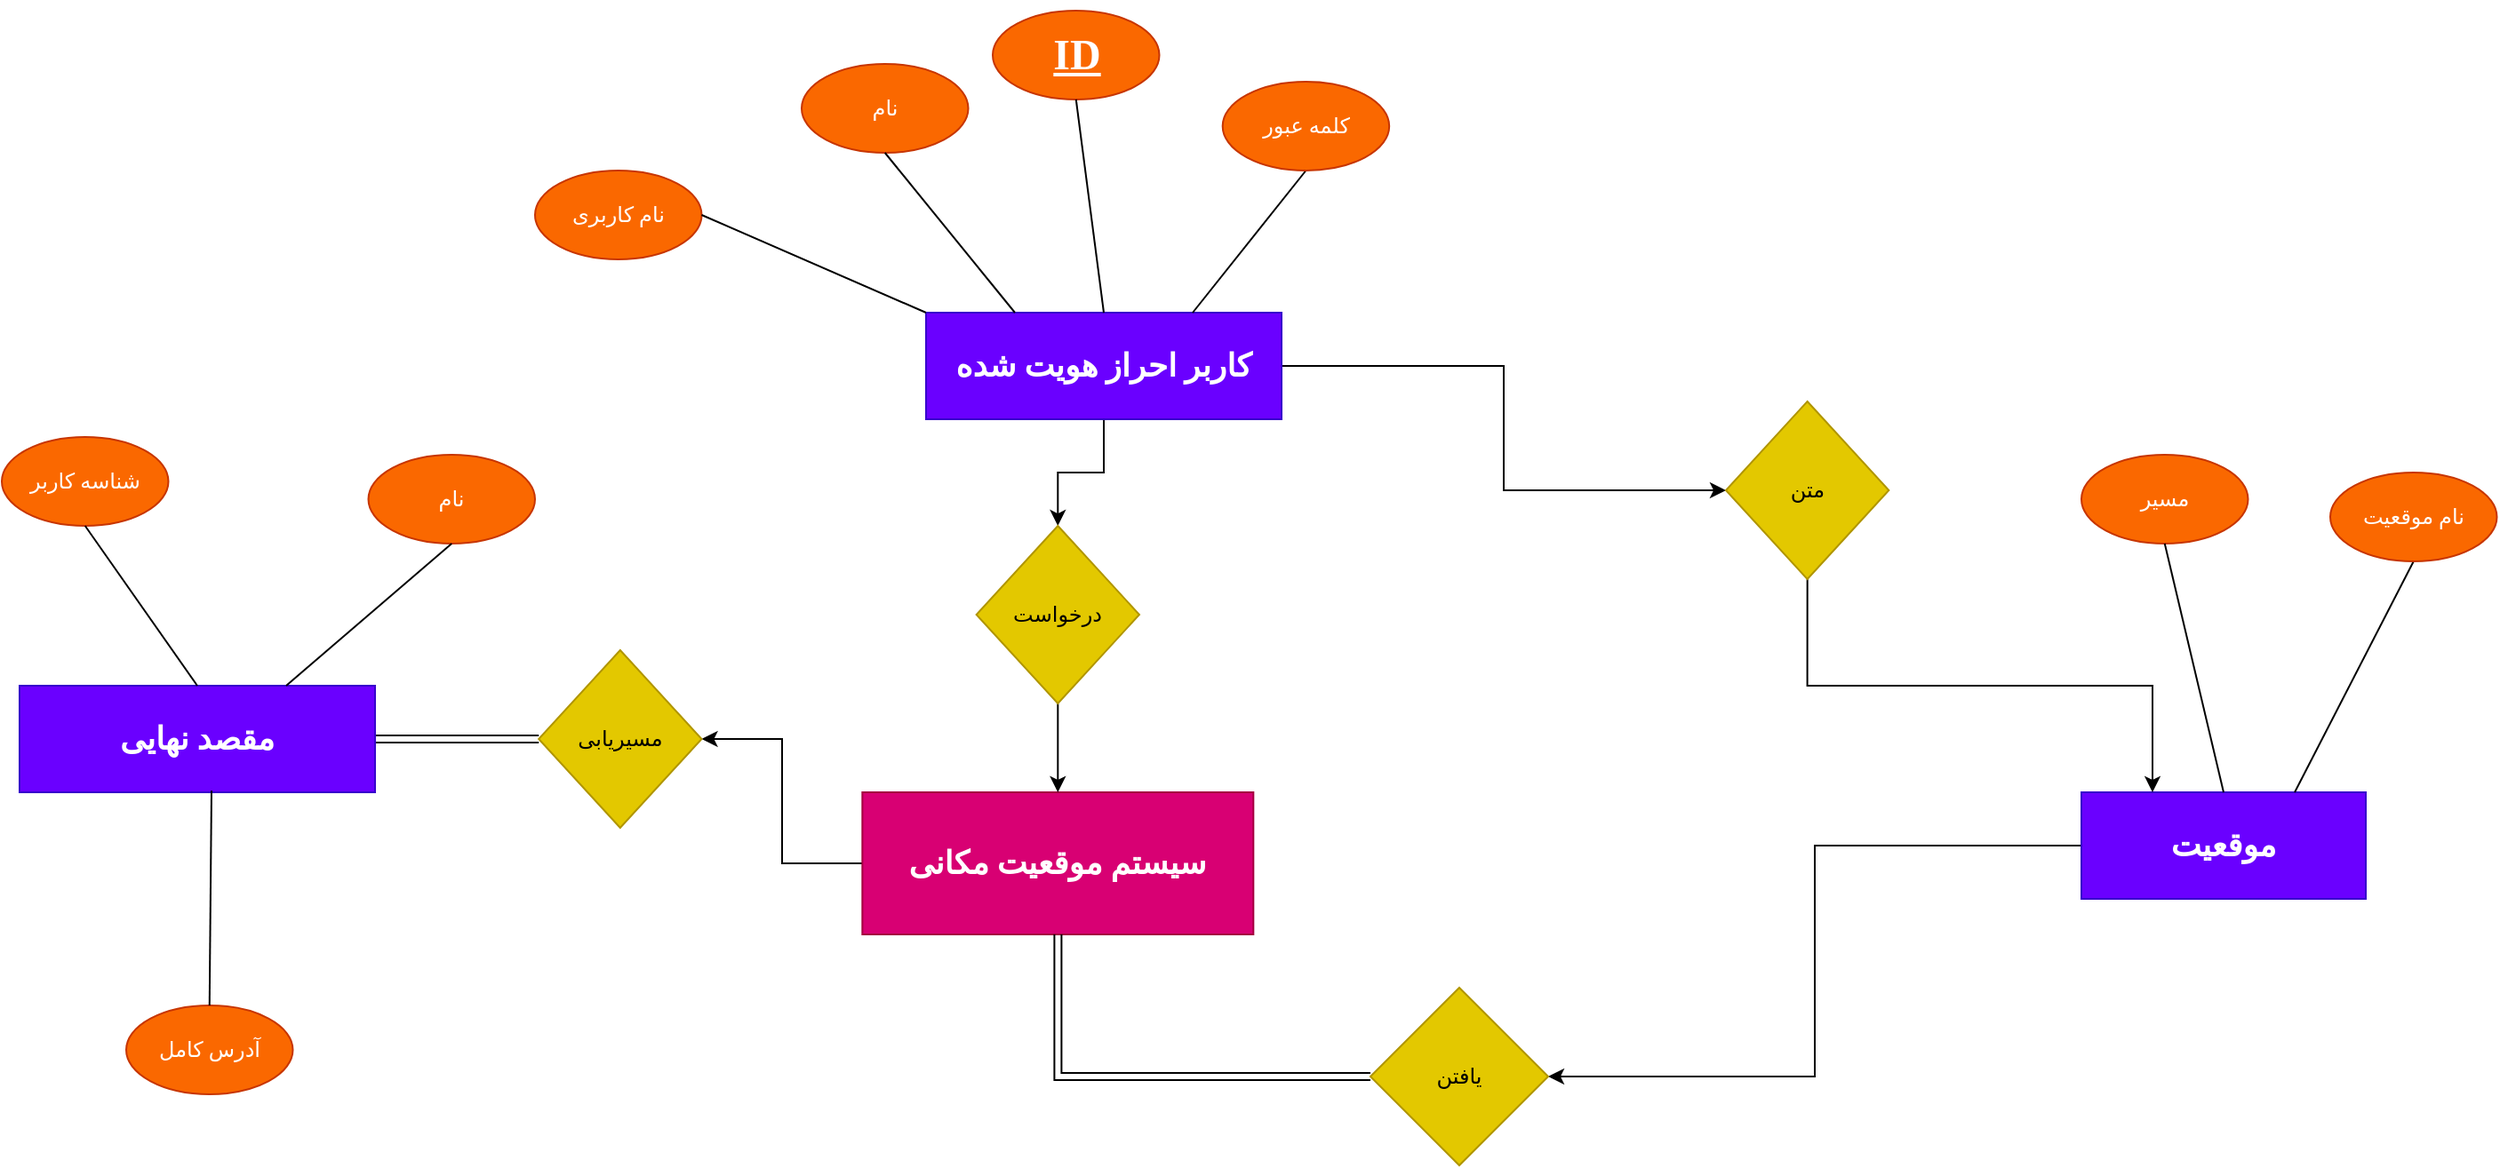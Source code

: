 <mxfile>
    <diagram id="pLtpVyUbuMatPzjlErbM" name="Page-1">
        <mxGraphModel dx="758" dy="518" grid="1" gridSize="10" guides="1" tooltips="1" connect="1" arrows="1" fold="1" page="1" pageScale="1" pageWidth="1169" pageHeight="827" math="0" shadow="0">
            <root>
                <mxCell id="0"/>
                <mxCell id="1" parent="0"/>
                <mxCell id="17" style="edgeStyle=orthogonalEdgeStyle;rounded=0;orthogonalLoop=1;jettySize=auto;html=1;exitX=0.5;exitY=1;exitDx=0;exitDy=0;" parent="1" source="2" target="9" edge="1">
                    <mxGeometry relative="1" as="geometry"/>
                </mxCell>
                <mxCell id="164" style="edgeStyle=orthogonalEdgeStyle;rounded=0;orthogonalLoop=1;jettySize=auto;html=1;exitX=1;exitY=0.5;exitDx=0;exitDy=0;" edge="1" parent="1" source="2" target="163">
                    <mxGeometry relative="1" as="geometry"/>
                </mxCell>
                <mxCell id="2" value="&lt;h2&gt;&lt;font face=&quot;IRANSans&quot;&gt;کاربر احراز هویت شده&lt;/font&gt;&lt;/h2&gt;" style="whiteSpace=wrap;html=1;fillColor=#6a00ff;strokeColor=#3700CC;fontColor=#ffffff;" parent="1" vertex="1">
                    <mxGeometry x="590" y="290" width="200" height="60" as="geometry"/>
                </mxCell>
                <mxCell id="170" style="edgeStyle=orthogonalEdgeStyle;rounded=0;orthogonalLoop=1;jettySize=auto;html=1;entryX=1;entryY=0.5;entryDx=0;entryDy=0;" edge="1" parent="1" source="4" target="168">
                    <mxGeometry relative="1" as="geometry"/>
                </mxCell>
                <mxCell id="4" value="&lt;h2&gt;&lt;font face=&quot;IRANSans&quot;&gt;سیستم موقعیت مکانی&lt;/font&gt;&lt;/h2&gt;" style="whiteSpace=wrap;html=1;fillColor=#d80073;strokeColor=#A50040;fontColor=#ffffff;" parent="1" vertex="1">
                    <mxGeometry x="554.16" y="560" width="220" height="80" as="geometry"/>
                </mxCell>
                <mxCell id="42" style="edgeStyle=orthogonalEdgeStyle;rounded=0;orthogonalLoop=1;jettySize=auto;html=1;exitX=0;exitY=0.5;exitDx=0;exitDy=0;entryX=1;entryY=0.5;entryDx=0;entryDy=0;" parent="1" source="8" target="40" edge="1">
                    <mxGeometry relative="1" as="geometry"/>
                </mxCell>
                <mxCell id="8" value="&lt;h2&gt;&lt;font face=&quot;IRANSans&quot;&gt;موقعیت&lt;/font&gt;&lt;/h2&gt;" style="whiteSpace=wrap;html=1;fillColor=#6a00ff;strokeColor=#3700CC;fontColor=#ffffff;" parent="1" vertex="1">
                    <mxGeometry x="1240" y="560" width="160" height="60" as="geometry"/>
                </mxCell>
                <mxCell id="157" style="edgeStyle=orthogonalEdgeStyle;rounded=0;orthogonalLoop=1;jettySize=auto;html=1;exitX=0.5;exitY=1;exitDx=0;exitDy=0;" edge="1" parent="1" source="9" target="4">
                    <mxGeometry relative="1" as="geometry"/>
                </mxCell>
                <mxCell id="9" value="&lt;p&gt;درخواست&lt;/p&gt;" style="rhombus;whiteSpace=wrap;html=1;fillColor=#e3c800;strokeColor=#B09500;fontColor=#000000;fontFamily=IRANSans;" parent="1" vertex="1">
                    <mxGeometry x="618.32" y="410" width="91.67" height="100" as="geometry"/>
                </mxCell>
                <mxCell id="162" style="edgeStyle=orthogonalEdgeStyle;shape=link;rounded=0;orthogonalLoop=1;jettySize=auto;html=1;" edge="1" parent="1" source="40" target="4">
                    <mxGeometry relative="1" as="geometry"/>
                </mxCell>
                <mxCell id="40" value="&lt;p&gt;یافتن&lt;/p&gt;" style="rhombus;whiteSpace=wrap;html=1;fillColor=#e3c800;strokeColor=#B09500;fontColor=#000000;fontFamily=IRANSans;" parent="1" vertex="1">
                    <mxGeometry x="840" y="670" width="100" height="100" as="geometry"/>
                </mxCell>
                <mxCell id="125" value="&lt;h1&gt;&lt;font face=&quot;IRANSans&quot;&gt;&lt;u&gt;ID&lt;/u&gt;&lt;/font&gt;&lt;/h1&gt;" style="ellipse;whiteSpace=wrap;html=1;fillColor=#fa6800;strokeColor=#C73500;fontColor=#FFFFFF;" parent="1" vertex="1">
                    <mxGeometry x="627.5" y="120" width="93.75" height="50" as="geometry"/>
                </mxCell>
                <mxCell id="126" value="" style="endArrow=none;html=1;fontColor=#FFFFFF;entryX=0.5;entryY=1;entryDx=0;entryDy=0;exitX=0.5;exitY=0;exitDx=0;exitDy=0;" parent="1" source="2" target="125" edge="1">
                    <mxGeometry width="50" height="50" relative="1" as="geometry">
                        <mxPoint x="600" y="310" as="sourcePoint"/>
                        <mxPoint x="650" y="260" as="targetPoint"/>
                    </mxGeometry>
                </mxCell>
                <mxCell id="129" value="" style="endArrow=none;html=1;fontColor=#FFFFFF;entryX=0.5;entryY=1;entryDx=0;entryDy=0;exitX=0.75;exitY=0;exitDx=0;exitDy=0;" parent="1" source="2" target="158" edge="1">
                    <mxGeometry width="50" height="50" relative="1" as="geometry">
                        <mxPoint x="760" y="260" as="sourcePoint"/>
                        <mxPoint x="803" y="213" as="targetPoint"/>
                    </mxGeometry>
                </mxCell>
                <mxCell id="130" value="&lt;font face=&quot;IRANSans&quot;&gt;نام&lt;/font&gt;" style="ellipse;whiteSpace=wrap;html=1;fillColor=#fa6800;strokeColor=#C73500;fontColor=#FFFFFF;" parent="1" vertex="1">
                    <mxGeometry x="520" y="150" width="93.75" height="50" as="geometry"/>
                </mxCell>
                <mxCell id="131" value="" style="endArrow=none;html=1;fontColor=#FFFFFF;entryX=0.5;entryY=1;entryDx=0;entryDy=0;exitX=0.25;exitY=0;exitDx=0;exitDy=0;" parent="1" source="2" target="130" edge="1">
                    <mxGeometry width="50" height="50" relative="1" as="geometry">
                        <mxPoint x="600" y="300" as="sourcePoint"/>
                        <mxPoint x="650" y="250" as="targetPoint"/>
                    </mxGeometry>
                </mxCell>
                <mxCell id="134" value="&lt;font face=&quot;IRANSans&quot;&gt;مسیر&lt;/font&gt;" style="ellipse;whiteSpace=wrap;html=1;fillColor=#fa6800;strokeColor=#C73500;fontColor=#FFFFFF;" parent="1" vertex="1">
                    <mxGeometry x="1240" y="370" width="93.75" height="50" as="geometry"/>
                </mxCell>
                <mxCell id="135" value="" style="endArrow=none;html=1;fontColor=#FFFFFF;exitX=0.5;exitY=1;exitDx=0;exitDy=0;entryX=0.5;entryY=0;entryDx=0;entryDy=0;" parent="1" source="134" target="8" edge="1">
                    <mxGeometry width="50" height="50" relative="1" as="geometry">
                        <mxPoint x="932.51" y="550" as="sourcePoint"/>
                        <mxPoint x="1320" y="550" as="targetPoint"/>
                    </mxGeometry>
                </mxCell>
                <mxCell id="140" value="" style="endArrow=none;html=1;fontColor=#FFFFFF;entryX=0.5;entryY=1;entryDx=0;entryDy=0;exitX=0.75;exitY=0;exitDx=0;exitDy=0;" parent="1" source="8" target="144" edge="1">
                    <mxGeometry width="50" height="50" relative="1" as="geometry">
                        <mxPoint x="1212.51" y="610" as="sourcePoint"/>
                        <mxPoint x="1299.385" y="574" as="targetPoint"/>
                    </mxGeometry>
                </mxCell>
                <mxCell id="144" value="&lt;font face=&quot;IRANSans&quot;&gt;نام موقعیت&lt;/font&gt;" style="ellipse;whiteSpace=wrap;html=1;fillColor=#fa6800;strokeColor=#C73500;fontColor=#FFFFFF;" parent="1" vertex="1">
                    <mxGeometry x="1380" y="380" width="93.75" height="50" as="geometry"/>
                </mxCell>
                <mxCell id="158" value="&lt;font face=&quot;IRANSans&quot;&gt;کلمه عبور&lt;/font&gt;" style="ellipse;whiteSpace=wrap;html=1;fillColor=#fa6800;strokeColor=#C73500;fontColor=#FFFFFF;" vertex="1" parent="1">
                    <mxGeometry x="756.84" y="160" width="93.75" height="50" as="geometry"/>
                </mxCell>
                <mxCell id="159" value="&lt;font face=&quot;IRANSans&quot;&gt;نام کاربری&lt;/font&gt;" style="ellipse;whiteSpace=wrap;html=1;fillColor=#fa6800;strokeColor=#C73500;fontColor=#FFFFFF;" vertex="1" parent="1">
                    <mxGeometry x="370" y="210" width="93.75" height="50" as="geometry"/>
                </mxCell>
                <mxCell id="160" value="" style="endArrow=none;html=1;entryX=0;entryY=0;entryDx=0;entryDy=0;exitX=1;exitY=0.5;exitDx=0;exitDy=0;" edge="1" parent="1" source="159" target="2">
                    <mxGeometry width="50" height="50" relative="1" as="geometry">
                        <mxPoint x="380" y="350" as="sourcePoint"/>
                        <mxPoint x="430" y="300" as="targetPoint"/>
                    </mxGeometry>
                </mxCell>
                <mxCell id="165" style="edgeStyle=orthogonalEdgeStyle;rounded=0;orthogonalLoop=1;jettySize=auto;html=1;exitX=0.5;exitY=1;exitDx=0;exitDy=0;entryX=0.25;entryY=0;entryDx=0;entryDy=0;" edge="1" parent="1" source="163" target="8">
                    <mxGeometry relative="1" as="geometry"/>
                </mxCell>
                <mxCell id="163" value="&lt;p&gt;متن&lt;/p&gt;" style="rhombus;whiteSpace=wrap;html=1;fillColor=#e3c800;strokeColor=#B09500;fontColor=#000000;fontFamily=IRANSans;" vertex="1" parent="1">
                    <mxGeometry x="1040" y="340" width="91.67" height="100" as="geometry"/>
                </mxCell>
                <mxCell id="169" style="edgeStyle=orthogonalEdgeStyle;shape=link;rounded=0;orthogonalLoop=1;jettySize=auto;html=1;exitX=1;exitY=0.5;exitDx=0;exitDy=0;entryX=0;entryY=0.5;entryDx=0;entryDy=0;" edge="1" parent="1" source="167" target="168">
                    <mxGeometry relative="1" as="geometry"/>
                </mxCell>
                <mxCell id="167" value="&lt;h2&gt;&lt;font face=&quot;IRANSans&quot;&gt;مقصد نهایی&lt;/font&gt;&lt;/h2&gt;" style="whiteSpace=wrap;html=1;fillColor=#6a00ff;strokeColor=#3700CC;fontColor=#ffffff;" vertex="1" parent="1">
                    <mxGeometry x="80" y="500" width="200" height="60" as="geometry"/>
                </mxCell>
                <mxCell id="168" value="&lt;p&gt;مسیریابی&lt;/p&gt;" style="rhombus;whiteSpace=wrap;html=1;fillColor=#e3c800;strokeColor=#B09500;fontColor=#000000;fontFamily=IRANSans;" vertex="1" parent="1">
                    <mxGeometry x="372.08" y="480" width="91.67" height="100" as="geometry"/>
                </mxCell>
                <mxCell id="171" value="&lt;font face=&quot;IRANSans&quot;&gt;نام&lt;/font&gt;" style="ellipse;whiteSpace=wrap;html=1;fillColor=#fa6800;strokeColor=#C73500;fontColor=#FFFFFF;" vertex="1" parent="1">
                    <mxGeometry x="276.25" y="370" width="93.75" height="50" as="geometry"/>
                </mxCell>
                <mxCell id="175" value="&lt;font face=&quot;IRANSans&quot;&gt;شناسه کاربر&lt;/font&gt;" style="ellipse;whiteSpace=wrap;html=1;fillColor=#fa6800;strokeColor=#C73500;fontColor=#FFFFFF;" vertex="1" parent="1">
                    <mxGeometry x="70" y="360" width="93.75" height="50" as="geometry"/>
                </mxCell>
                <mxCell id="176" value="" style="endArrow=none;html=1;entryX=0.5;entryY=1;entryDx=0;entryDy=0;exitX=0.75;exitY=0;exitDx=0;exitDy=0;" edge="1" parent="1" source="167" target="171">
                    <mxGeometry width="50" height="50" relative="1" as="geometry">
                        <mxPoint x="250" y="490" as="sourcePoint"/>
                        <mxPoint x="300" y="440" as="targetPoint"/>
                    </mxGeometry>
                </mxCell>
                <mxCell id="177" value="" style="endArrow=none;html=1;exitX=0.5;exitY=0;exitDx=0;exitDy=0;entryX=0.5;entryY=1;entryDx=0;entryDy=0;" edge="1" parent="1" source="167" target="175">
                    <mxGeometry width="50" height="50" relative="1" as="geometry">
                        <mxPoint x="140" y="470" as="sourcePoint"/>
                        <mxPoint x="190" y="420" as="targetPoint"/>
                    </mxGeometry>
                </mxCell>
                <mxCell id="179" value="&lt;font face=&quot;IRANSans&quot;&gt;آدرس کامل&lt;/font&gt;" style="ellipse;whiteSpace=wrap;html=1;fillColor=#fa6800;strokeColor=#C73500;fontColor=#FFFFFF;" vertex="1" parent="1">
                    <mxGeometry x="140" y="680" width="93.75" height="50" as="geometry"/>
                </mxCell>
                <mxCell id="180" value="" style="endArrow=none;html=1;entryX=0.54;entryY=0.983;entryDx=0;entryDy=0;entryPerimeter=0;exitX=0.5;exitY=0;exitDx=0;exitDy=0;" edge="1" parent="1" source="179" target="167">
                    <mxGeometry width="50" height="50" relative="1" as="geometry">
                        <mxPoint x="250" y="650" as="sourcePoint"/>
                        <mxPoint x="300" y="600" as="targetPoint"/>
                    </mxGeometry>
                </mxCell>
            </root>
        </mxGraphModel>
    </diagram>
</mxfile>
